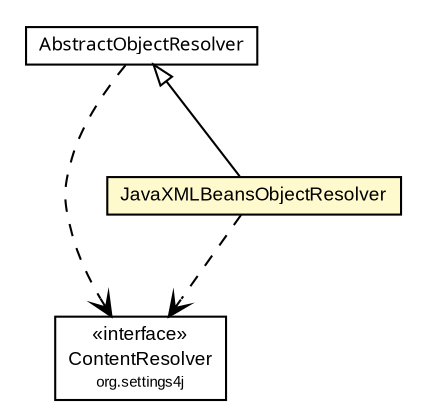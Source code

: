 #!/usr/local/bin/dot
#
# Class diagram 
# Generated by UmlGraph version 4.6 (http://www.spinellis.gr/sw/umlgraph)
#

digraph G {
	edge [fontname="arial",fontsize=10,labelfontname="arial",labelfontsize=10];
	node [fontname="arial",fontsize=10,shape=plaintext];
	// org.settings4j.ContentResolver
	c3559 [label=<<table border="0" cellborder="1" cellspacing="0" cellpadding="2" port="p" href="../ContentResolver.html">
		<tr><td><table border="0" cellspacing="0" cellpadding="1">
			<tr><td> &laquo;interface&raquo; </td></tr>
			<tr><td> ContentResolver </td></tr>
			<tr><td><font point-size="7.0"> org.settings4j </font></td></tr>
		</table></td></tr>
		</table>>, fontname="arial", fontcolor="black", fontsize=9.0];
	// org.settings4j.objectresolver.JavaXMLBeansObjectResolver
	c3578 [label=<<table border="0" cellborder="1" cellspacing="0" cellpadding="2" port="p" bgcolor="lemonChiffon" href="./JavaXMLBeansObjectResolver.html">
		<tr><td><table border="0" cellspacing="0" cellpadding="1">
			<tr><td> JavaXMLBeansObjectResolver </td></tr>
		</table></td></tr>
		</table>>, fontname="arial", fontcolor="black", fontsize=9.0];
	// org.settings4j.objectresolver.AbstractObjectResolver
	c3580 [label=<<table border="0" cellborder="1" cellspacing="0" cellpadding="2" port="p" href="./AbstractObjectResolver.html">
		<tr><td><table border="0" cellspacing="0" cellpadding="1">
			<tr><td><font face="ariali"> AbstractObjectResolver </font></td></tr>
		</table></td></tr>
		</table>>, fontname="arial", fontcolor="black", fontsize=9.0];
	//org.settings4j.objectresolver.JavaXMLBeansObjectResolver extends org.settings4j.objectresolver.AbstractObjectResolver
	c3580:p -> c3578:p [dir=back,arrowtail=empty];
	// org.settings4j.objectresolver.JavaXMLBeansObjectResolver DEPEND org.settings4j.ContentResolver
	c3578:p -> c3559:p [taillabel="", label="", headlabel="", fontname="arial", fontcolor="black", fontsize=10.0, color="black", arrowhead=open, style=dashed];
	// org.settings4j.objectresolver.AbstractObjectResolver DEPEND org.settings4j.ContentResolver
	c3580:p -> c3559:p [taillabel="", label="", headlabel="", fontname="arial", fontcolor="black", fontsize=10.0, color="black", arrowhead=open, style=dashed];
}

